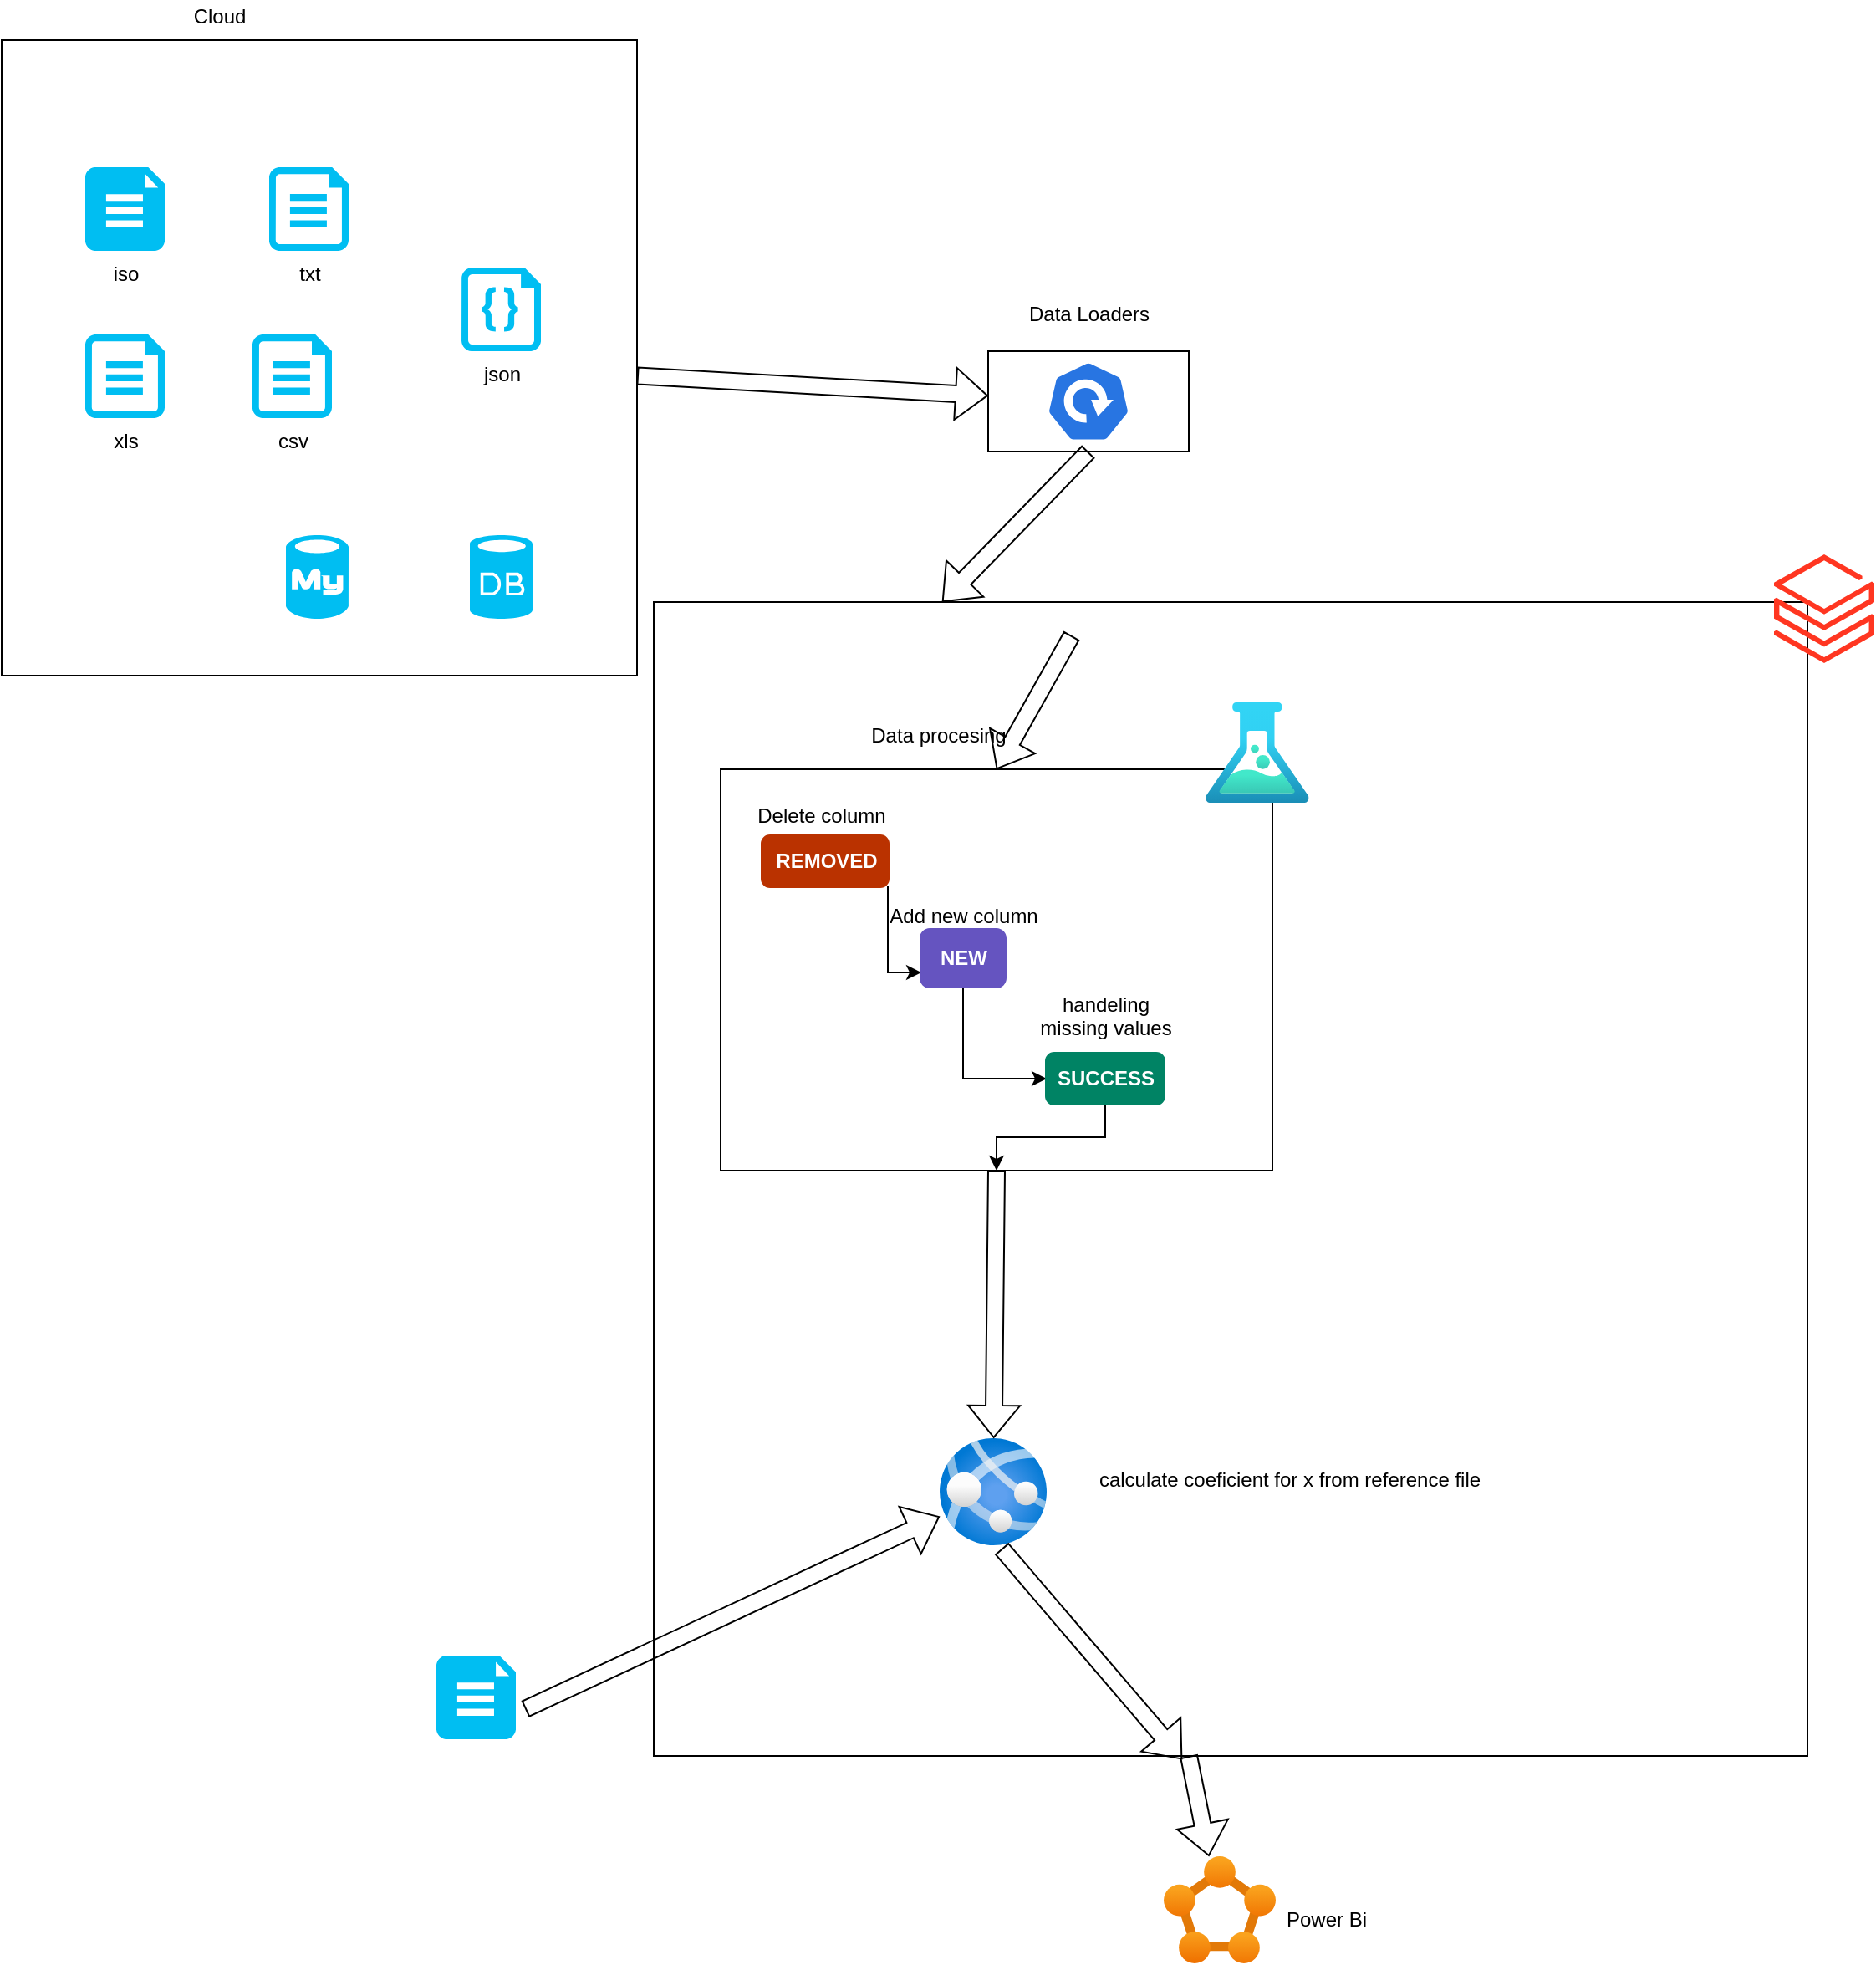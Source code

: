 <mxfile version="17.4.6" type="device"><diagram id="WI9T0HZ2pTsCkuznbFz-" name="Page-1"><mxGraphModel dx="1422" dy="765" grid="1" gridSize="10" guides="1" tooltips="1" connect="1" arrows="1" fold="1" page="1" pageScale="1" pageWidth="1169" pageHeight="827" math="0" shadow="0"><root><mxCell id="0"/><mxCell id="1" parent="0"/><mxCell id="lj_lAn22d7MrNzu23EPZ-1" value="" style="whiteSpace=wrap;html=1;aspect=fixed;" vertex="1" parent="1"><mxGeometry x="60" y="34" width="380" height="380" as="geometry"/></mxCell><mxCell id="lj_lAn22d7MrNzu23EPZ-2" value="" style="verticalLabelPosition=bottom;html=1;verticalAlign=top;align=center;strokeColor=none;fillColor=#00BEF2;shape=mxgraph.azure.database;" vertex="1" parent="1"><mxGeometry x="340" y="330" width="37.5" height="50" as="geometry"/></mxCell><mxCell id="lj_lAn22d7MrNzu23EPZ-3" value="" style="verticalLabelPosition=bottom;html=1;verticalAlign=top;align=center;strokeColor=none;fillColor=#00BEF2;shape=mxgraph.azure.mysql_database;" vertex="1" parent="1"><mxGeometry x="230" y="330" width="37.5" height="50" as="geometry"/></mxCell><mxCell id="lj_lAn22d7MrNzu23EPZ-4" value="txt" style="verticalLabelPosition=bottom;html=1;verticalAlign=top;align=center;strokeColor=none;fillColor=#00BEF2;shape=mxgraph.azure.file;pointerEvents=1;" vertex="1" parent="1"><mxGeometry x="220" y="110" width="47.5" height="50" as="geometry"/></mxCell><mxCell id="lj_lAn22d7MrNzu23EPZ-5" value="iso" style="verticalLabelPosition=bottom;html=1;verticalAlign=top;align=center;strokeColor=none;fillColor=#00BEF2;shape=mxgraph.azure.file_2;pointerEvents=1;" vertex="1" parent="1"><mxGeometry x="110" y="110" width="47.5" height="50" as="geometry"/></mxCell><mxCell id="lj_lAn22d7MrNzu23EPZ-6" value="&lt;div&gt;json&lt;/div&gt;&lt;div&gt;&lt;br&gt;&lt;/div&gt;" style="verticalLabelPosition=bottom;html=1;verticalAlign=top;align=center;strokeColor=none;fillColor=#00BEF2;shape=mxgraph.azure.code_file;pointerEvents=1;" vertex="1" parent="1"><mxGeometry x="335" y="170" width="47.5" height="50" as="geometry"/></mxCell><mxCell id="lj_lAn22d7MrNzu23EPZ-7" value="&lt;div&gt;csv&lt;/div&gt;&lt;div&gt;&lt;br&gt;&lt;/div&gt;" style="verticalLabelPosition=bottom;html=1;verticalAlign=top;align=center;strokeColor=none;fillColor=#00BEF2;shape=mxgraph.azure.file;pointerEvents=1;" vertex="1" parent="1"><mxGeometry x="210" y="210" width="47.5" height="50" as="geometry"/></mxCell><mxCell id="lj_lAn22d7MrNzu23EPZ-8" value="&lt;div&gt;xls&lt;/div&gt;&lt;div&gt;&lt;br&gt;&lt;/div&gt;" style="verticalLabelPosition=bottom;html=1;verticalAlign=top;align=center;strokeColor=none;fillColor=#00BEF2;shape=mxgraph.azure.file;pointerEvents=1;" vertex="1" parent="1"><mxGeometry x="110" y="210" width="47.5" height="50" as="geometry"/></mxCell><mxCell id="lj_lAn22d7MrNzu23EPZ-10" value="" style="shape=flexArrow;endArrow=classic;html=1;rounded=0;" edge="1" parent="1" source="lj_lAn22d7MrNzu23EPZ-1" target="lj_lAn22d7MrNzu23EPZ-11"><mxGeometry width="50" height="50" relative="1" as="geometry"><mxPoint x="560" y="210" as="sourcePoint"/><mxPoint x="680" y="250" as="targetPoint"/></mxGeometry></mxCell><mxCell id="lj_lAn22d7MrNzu23EPZ-11" value="" style="rounded=0;whiteSpace=wrap;html=1;" vertex="1" parent="1"><mxGeometry x="650" y="220" width="120" height="60" as="geometry"/></mxCell><mxCell id="lj_lAn22d7MrNzu23EPZ-12" value="" style="sketch=0;html=1;dashed=0;whitespace=wrap;fillColor=#2875E2;strokeColor=#ffffff;points=[[0.005,0.63,0],[0.1,0.2,0],[0.9,0.2,0],[0.5,0,0],[0.995,0.63,0],[0.72,0.99,0],[0.5,1,0],[0.28,0.99,0]];shape=mxgraph.kubernetes.icon;prIcon=deploy" vertex="1" parent="1"><mxGeometry x="685" y="145" width="50" height="210" as="geometry"/></mxCell><mxCell id="lj_lAn22d7MrNzu23EPZ-13" value="&lt;div&gt;Data Loaders&lt;/div&gt;&lt;div&gt;&lt;br&gt;&lt;/div&gt;" style="text;html=1;align=center;verticalAlign=middle;resizable=0;points=[];autosize=1;strokeColor=none;fillColor=none;" vertex="1" parent="1"><mxGeometry x="665" y="190" width="90" height="30" as="geometry"/></mxCell><mxCell id="lj_lAn22d7MrNzu23EPZ-14" value="&lt;div&gt;Cloud&lt;/div&gt;" style="text;html=1;align=center;verticalAlign=middle;resizable=0;points=[];autosize=1;strokeColor=none;fillColor=none;" vertex="1" parent="1"><mxGeometry x="165" y="10" width="50" height="20" as="geometry"/></mxCell><mxCell id="lj_lAn22d7MrNzu23EPZ-15" value="" style="whiteSpace=wrap;html=1;aspect=fixed;" vertex="1" parent="1"><mxGeometry x="450" y="370" width="690" height="690" as="geometry"/></mxCell><mxCell id="lj_lAn22d7MrNzu23EPZ-16" value="" style="shape=flexArrow;endArrow=classic;html=1;rounded=0;exitX=0.5;exitY=1;exitDx=0;exitDy=0;entryX=0.25;entryY=0;entryDx=0;entryDy=0;" edge="1" parent="1" source="lj_lAn22d7MrNzu23EPZ-11" target="lj_lAn22d7MrNzu23EPZ-15"><mxGeometry width="50" height="50" relative="1" as="geometry"><mxPoint x="600" y="480" as="sourcePoint"/><mxPoint x="650" y="430" as="targetPoint"/></mxGeometry></mxCell><mxCell id="lj_lAn22d7MrNzu23EPZ-17" value="" style="rounded=0;whiteSpace=wrap;html=1;" vertex="1" parent="1"><mxGeometry x="490" y="470" width="330" height="240" as="geometry"/></mxCell><mxCell id="lj_lAn22d7MrNzu23EPZ-18" value="" style="shape=flexArrow;endArrow=classic;html=1;rounded=0;entryX=0.5;entryY=0;entryDx=0;entryDy=0;" edge="1" parent="1" target="lj_lAn22d7MrNzu23EPZ-17"><mxGeometry width="50" height="50" relative="1" as="geometry"><mxPoint x="700" y="390" as="sourcePoint"/><mxPoint x="650" y="580" as="targetPoint"/></mxGeometry></mxCell><mxCell id="lj_lAn22d7MrNzu23EPZ-19" value="Data procesing" style="text;html=1;align=center;verticalAlign=middle;resizable=0;points=[];autosize=1;strokeColor=none;fillColor=none;" vertex="1" parent="1"><mxGeometry x="570" y="440" width="100" height="20" as="geometry"/></mxCell><mxCell id="lj_lAn22d7MrNzu23EPZ-20" value="" style="aspect=fixed;html=1;points=[];align=center;image;fontSize=12;image=img/lib/azure2/analytics/Azure_Databricks.svg;" vertex="1" parent="1"><mxGeometry x="1120" y="340" width="60" height="68" as="geometry"/></mxCell><mxCell id="lj_lAn22d7MrNzu23EPZ-21" value="" style="aspect=fixed;html=1;points=[];align=center;image;fontSize=12;image=img/lib/azure2/general/Load_Test.svg;" vertex="1" parent="1"><mxGeometry x="780" y="430" width="61.82" height="60" as="geometry"/></mxCell><mxCell id="lj_lAn22d7MrNzu23EPZ-32" style="edgeStyle=orthogonalEdgeStyle;rounded=0;orthogonalLoop=1;jettySize=auto;html=1;exitX=1;exitY=1;exitDx=0;exitDy=0;entryX=0;entryY=0.75;entryDx=0;entryDy=0;" edge="1" parent="1" source="lj_lAn22d7MrNzu23EPZ-24" target="lj_lAn22d7MrNzu23EPZ-26"><mxGeometry relative="1" as="geometry"/></mxCell><mxCell id="lj_lAn22d7MrNzu23EPZ-24" value="REMOVED" style="dashed=0;html=1;rounded=1;fillColor=#BA3200;strokeColor=#BA3200;fontSize=12;align=center;fontStyle=1;strokeWidth=2;fontColor=#ffffff" vertex="1" parent="1"><mxGeometry x="515" y="510" width="75" height="30" as="geometry"/></mxCell><mxCell id="lj_lAn22d7MrNzu23EPZ-25" value="&lt;div&gt;Delete column&lt;/div&gt;&lt;div&gt;&lt;br&gt;&lt;/div&gt;" style="text;html=1;align=center;verticalAlign=middle;resizable=0;points=[];autosize=1;strokeColor=none;fillColor=none;" vertex="1" parent="1"><mxGeometry x="505" y="490" width="90" height="30" as="geometry"/></mxCell><mxCell id="lj_lAn22d7MrNzu23EPZ-33" style="edgeStyle=orthogonalEdgeStyle;rounded=0;orthogonalLoop=1;jettySize=auto;html=1;exitX=0.5;exitY=1;exitDx=0;exitDy=0;entryX=0;entryY=0.5;entryDx=0;entryDy=0;" edge="1" parent="1" source="lj_lAn22d7MrNzu23EPZ-26" target="lj_lAn22d7MrNzu23EPZ-28"><mxGeometry relative="1" as="geometry"/></mxCell><mxCell id="lj_lAn22d7MrNzu23EPZ-26" value="NEW" style="dashed=0;html=1;rounded=1;fillColor=#6554C0;strokeColor=#6554C0;fontSize=12;align=center;fontStyle=1;strokeWidth=2;fontColor=#ffffff" vertex="1" parent="1"><mxGeometry x="610" y="566" width="50" height="34" as="geometry"/></mxCell><mxCell id="lj_lAn22d7MrNzu23EPZ-27" value="&lt;div&gt;Add new column&lt;/div&gt;&lt;div&gt;&lt;br&gt;&lt;/div&gt;" style="text;html=1;align=center;verticalAlign=middle;resizable=0;points=[];autosize=1;strokeColor=none;fillColor=none;" vertex="1" parent="1"><mxGeometry x="585" y="550" width="100" height="30" as="geometry"/></mxCell><mxCell id="lj_lAn22d7MrNzu23EPZ-35" style="edgeStyle=orthogonalEdgeStyle;rounded=0;orthogonalLoop=1;jettySize=auto;html=1;exitX=0.5;exitY=1;exitDx=0;exitDy=0;" edge="1" parent="1" source="lj_lAn22d7MrNzu23EPZ-28" target="lj_lAn22d7MrNzu23EPZ-17"><mxGeometry relative="1" as="geometry"/></mxCell><mxCell id="lj_lAn22d7MrNzu23EPZ-28" value="SUCCESS" style="dashed=0;html=1;rounded=1;fillColor=#008364;strokeColor=#008364;fontSize=12;align=center;fontStyle=1;strokeWidth=2;fontColor=#ffffff" vertex="1" parent="1"><mxGeometry x="685" y="640" width="70" height="30" as="geometry"/></mxCell><mxCell id="lj_lAn22d7MrNzu23EPZ-29" value="handeling &lt;br&gt;&lt;div&gt;missing values&lt;/div&gt;&lt;div&gt;&lt;br&gt;&lt;/div&gt;" style="text;html=1;align=center;verticalAlign=middle;resizable=0;points=[];autosize=1;strokeColor=none;fillColor=none;" vertex="1" parent="1"><mxGeometry x="675" y="600" width="90" height="50" as="geometry"/></mxCell><mxCell id="lj_lAn22d7MrNzu23EPZ-37" value="" style="aspect=fixed;html=1;points=[];align=center;image;fontSize=12;image=img/lib/azure2/compute/App_Services.svg;" vertex="1" parent="1"><mxGeometry x="621" y="870" width="64" height="64" as="geometry"/></mxCell><mxCell id="lj_lAn22d7MrNzu23EPZ-38" value="" style="shape=flexArrow;endArrow=classic;html=1;rounded=0;exitX=0.5;exitY=1;exitDx=0;exitDy=0;" edge="1" parent="1" source="lj_lAn22d7MrNzu23EPZ-17" target="lj_lAn22d7MrNzu23EPZ-37"><mxGeometry width="50" height="50" relative="1" as="geometry"><mxPoint x="600" y="720" as="sourcePoint"/><mxPoint x="650" y="670" as="targetPoint"/></mxGeometry></mxCell><mxCell id="lj_lAn22d7MrNzu23EPZ-39" value="" style="verticalLabelPosition=bottom;html=1;verticalAlign=top;align=center;strokeColor=none;fillColor=#00BEF2;shape=mxgraph.azure.file_2;pointerEvents=1;" vertex="1" parent="1"><mxGeometry x="320" y="1000" width="47.5" height="50" as="geometry"/></mxCell><mxCell id="lj_lAn22d7MrNzu23EPZ-42" value="" style="shape=flexArrow;endArrow=classic;html=1;rounded=0;exitX=1.116;exitY=0.64;exitDx=0;exitDy=0;exitPerimeter=0;" edge="1" parent="1" source="lj_lAn22d7MrNzu23EPZ-39" target="lj_lAn22d7MrNzu23EPZ-37"><mxGeometry width="50" height="50" relative="1" as="geometry"><mxPoint x="600" y="730" as="sourcePoint"/><mxPoint x="650" y="680" as="targetPoint"/></mxGeometry></mxCell><mxCell id="lj_lAn22d7MrNzu23EPZ-47" value="&lt;div&gt;calculate coeficient for x from reference file&lt;/div&gt;&lt;div&gt;&lt;br&gt;&lt;/div&gt;" style="text;html=1;align=center;verticalAlign=middle;resizable=0;points=[];autosize=1;strokeColor=none;fillColor=none;" vertex="1" parent="1"><mxGeometry x="710" y="887" width="240" height="30" as="geometry"/></mxCell><mxCell id="lj_lAn22d7MrNzu23EPZ-48" value="" style="shape=flexArrow;endArrow=classic;html=1;rounded=0;exitX=0.578;exitY=1.031;exitDx=0;exitDy=0;exitPerimeter=0;entryX=0.458;entryY=1.003;entryDx=0;entryDy=0;entryPerimeter=0;" edge="1" parent="1" source="lj_lAn22d7MrNzu23EPZ-37" target="lj_lAn22d7MrNzu23EPZ-15"><mxGeometry width="50" height="50" relative="1" as="geometry"><mxPoint x="600" y="820" as="sourcePoint"/><mxPoint x="650" y="770" as="targetPoint"/><Array as="points"/></mxGeometry></mxCell><mxCell id="lj_lAn22d7MrNzu23EPZ-49" value="" style="aspect=fixed;html=1;points=[];align=center;image;fontSize=12;image=img/lib/azure2/containers/Service_Fabric_Clusters.svg;" vertex="1" parent="1"><mxGeometry x="755" y="1120" width="67" height="64" as="geometry"/></mxCell><mxCell id="lj_lAn22d7MrNzu23EPZ-50" value="" style="shape=flexArrow;endArrow=classic;html=1;rounded=0;" edge="1" parent="1" target="lj_lAn22d7MrNzu23EPZ-49"><mxGeometry width="50" height="50" relative="1" as="geometry"><mxPoint x="770" y="1060" as="sourcePoint"/><mxPoint x="650" y="770" as="targetPoint"/><Array as="points"/></mxGeometry></mxCell><mxCell id="lj_lAn22d7MrNzu23EPZ-51" value="&lt;div&gt;Power Bi&lt;/div&gt;&lt;div&gt;&lt;br&gt;&lt;/div&gt;" style="text;html=1;align=center;verticalAlign=middle;resizable=0;points=[];autosize=1;strokeColor=none;fillColor=none;" vertex="1" parent="1"><mxGeometry x="822" y="1150" width="60" height="30" as="geometry"/></mxCell></root></mxGraphModel></diagram></mxfile>